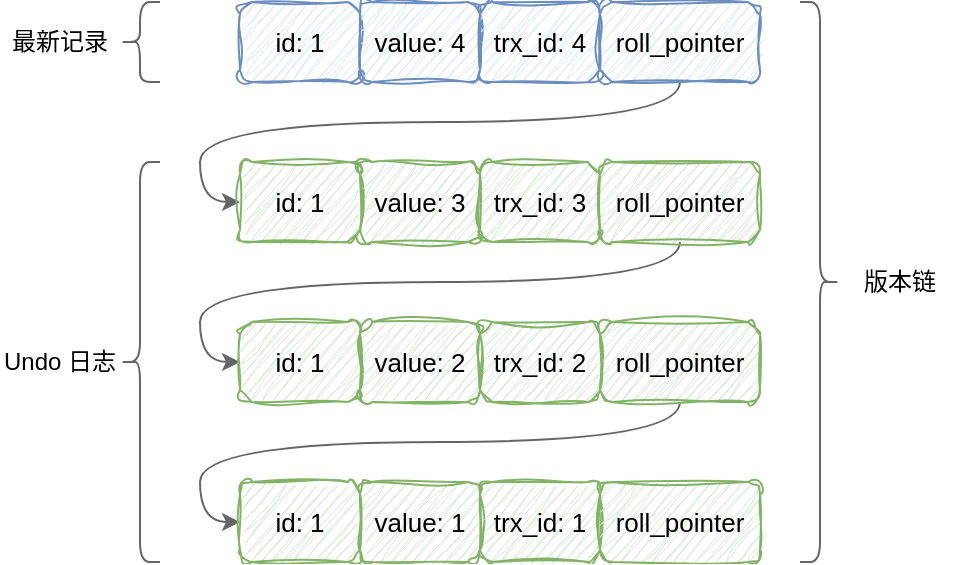 <mxfile version="22.0.4" type="github">
  <diagram id="C5RBs43oDa-KdzZeNtuy" name="Page-1">
    <mxGraphModel dx="1147" dy="574" grid="1" gridSize="10" guides="1" tooltips="1" connect="1" arrows="1" fold="1" page="1" pageScale="1" pageWidth="827" pageHeight="1169" math="0" shadow="0">
      <root>
        <mxCell id="WIyWlLk6GJQsqaUBKTNV-0" />
        <mxCell id="WIyWlLk6GJQsqaUBKTNV-1" parent="WIyWlLk6GJQsqaUBKTNV-0" />
        <mxCell id="WIyWlLk6GJQsqaUBKTNV-12" value="id: 1" style="rounded=1;whiteSpace=wrap;html=1;fontSize=13;glass=0;strokeWidth=1;shadow=0;sketch=1;curveFitting=1;jiggle=2;fillColor=#dae8fc;strokeColor=#6c8ebf;" parent="WIyWlLk6GJQsqaUBKTNV-1" vertex="1">
          <mxGeometry x="320" y="320" width="60" height="40" as="geometry" />
        </mxCell>
        <mxCell id="RlJUzleC6kAR68YvDBzZ-0" value="value: 4" style="rounded=1;whiteSpace=wrap;html=1;fontSize=13;glass=0;strokeWidth=1;shadow=0;sketch=1;curveFitting=1;jiggle=2;fillColor=#dae8fc;strokeColor=#6c8ebf;" vertex="1" parent="WIyWlLk6GJQsqaUBKTNV-1">
          <mxGeometry x="380" y="320" width="60" height="40" as="geometry" />
        </mxCell>
        <mxCell id="RlJUzleC6kAR68YvDBzZ-1" value="trx_id: 4" style="rounded=1;whiteSpace=wrap;html=1;fontSize=13;glass=0;strokeWidth=1;shadow=0;sketch=1;curveFitting=1;jiggle=2;fillColor=#dae8fc;strokeColor=#6c8ebf;" vertex="1" parent="WIyWlLk6GJQsqaUBKTNV-1">
          <mxGeometry x="440" y="320" width="60" height="40" as="geometry" />
        </mxCell>
        <mxCell id="RlJUzleC6kAR68YvDBzZ-13" style="edgeStyle=orthogonalEdgeStyle;orthogonalLoop=1;jettySize=auto;html=1;entryX=0;entryY=0.5;entryDx=0;entryDy=0;exitX=0.5;exitY=1;exitDx=0;exitDy=0;curved=1;fillColor=#f5f5f5;strokeColor=#666666;" edge="1" parent="WIyWlLk6GJQsqaUBKTNV-1" source="RlJUzleC6kAR68YvDBzZ-2" target="RlJUzleC6kAR68YvDBzZ-3">
          <mxGeometry relative="1" as="geometry" />
        </mxCell>
        <mxCell id="RlJUzleC6kAR68YvDBzZ-2" value="roll_pointer" style="rounded=1;whiteSpace=wrap;html=1;fontSize=13;glass=0;strokeWidth=1;shadow=0;sketch=1;curveFitting=1;jiggle=2;fillColor=#dae8fc;strokeColor=#6c8ebf;" vertex="1" parent="WIyWlLk6GJQsqaUBKTNV-1">
          <mxGeometry x="500" y="320" width="80" height="40" as="geometry" />
        </mxCell>
        <mxCell id="RlJUzleC6kAR68YvDBzZ-3" value="id: 1" style="rounded=1;whiteSpace=wrap;html=1;fontSize=13;glass=0;strokeWidth=1;shadow=0;sketch=1;curveFitting=1;jiggle=2;fillColor=#d5e8d4;strokeColor=#82b366;" vertex="1" parent="WIyWlLk6GJQsqaUBKTNV-1">
          <mxGeometry x="320" y="400" width="60" height="40" as="geometry" />
        </mxCell>
        <mxCell id="RlJUzleC6kAR68YvDBzZ-4" value="value: 3" style="rounded=1;whiteSpace=wrap;html=1;fontSize=13;glass=0;strokeWidth=1;shadow=0;sketch=1;curveFitting=1;jiggle=2;fillColor=#d5e8d4;strokeColor=#82b366;" vertex="1" parent="WIyWlLk6GJQsqaUBKTNV-1">
          <mxGeometry x="380" y="400" width="60" height="40" as="geometry" />
        </mxCell>
        <mxCell id="RlJUzleC6kAR68YvDBzZ-5" value="trx_id: 3" style="rounded=1;whiteSpace=wrap;html=1;fontSize=13;glass=0;strokeWidth=1;shadow=0;sketch=1;curveFitting=1;jiggle=2;fillColor=#d5e8d4;strokeColor=#82b366;" vertex="1" parent="WIyWlLk6GJQsqaUBKTNV-1">
          <mxGeometry x="440" y="400" width="60" height="40" as="geometry" />
        </mxCell>
        <mxCell id="RlJUzleC6kAR68YvDBzZ-14" style="edgeStyle=orthogonalEdgeStyle;orthogonalLoop=1;jettySize=auto;html=1;exitX=0.5;exitY=1;exitDx=0;exitDy=0;entryX=0;entryY=0.5;entryDx=0;entryDy=0;curved=1;fillColor=#f5f5f5;strokeColor=#666666;" edge="1" parent="WIyWlLk6GJQsqaUBKTNV-1" source="RlJUzleC6kAR68YvDBzZ-6" target="RlJUzleC6kAR68YvDBzZ-7">
          <mxGeometry relative="1" as="geometry" />
        </mxCell>
        <mxCell id="RlJUzleC6kAR68YvDBzZ-6" value="roll_pointer" style="rounded=1;whiteSpace=wrap;html=1;fontSize=13;glass=0;strokeWidth=1;shadow=0;fillColor=#d5e8d4;strokeColor=#82b366;sketch=1;curveFitting=1;jiggle=2;" vertex="1" parent="WIyWlLk6GJQsqaUBKTNV-1">
          <mxGeometry x="500" y="400" width="80" height="40" as="geometry" />
        </mxCell>
        <mxCell id="RlJUzleC6kAR68YvDBzZ-7" value="id: 1" style="rounded=1;whiteSpace=wrap;html=1;fontSize=13;glass=0;strokeWidth=1;shadow=0;sketch=1;curveFitting=1;jiggle=2;fillColor=#d5e8d4;strokeColor=#82b366;" vertex="1" parent="WIyWlLk6GJQsqaUBKTNV-1">
          <mxGeometry x="320" y="480" width="60" height="40" as="geometry" />
        </mxCell>
        <mxCell id="RlJUzleC6kAR68YvDBzZ-8" value="value: 2" style="rounded=1;whiteSpace=wrap;html=1;fontSize=13;glass=0;strokeWidth=1;shadow=0;sketch=1;curveFitting=1;jiggle=2;fillColor=#d5e8d4;strokeColor=#82b366;" vertex="1" parent="WIyWlLk6GJQsqaUBKTNV-1">
          <mxGeometry x="380" y="480" width="60" height="40" as="geometry" />
        </mxCell>
        <mxCell id="RlJUzleC6kAR68YvDBzZ-9" value="trx_id: 2" style="rounded=1;whiteSpace=wrap;html=1;fontSize=13;glass=0;strokeWidth=1;shadow=0;sketch=1;curveFitting=1;jiggle=2;fillColor=#d5e8d4;strokeColor=#82b366;" vertex="1" parent="WIyWlLk6GJQsqaUBKTNV-1">
          <mxGeometry x="440" y="480" width="60" height="40" as="geometry" />
        </mxCell>
        <mxCell id="RlJUzleC6kAR68YvDBzZ-19" style="edgeStyle=orthogonalEdgeStyle;orthogonalLoop=1;jettySize=auto;html=1;exitX=0.5;exitY=1;exitDx=0;exitDy=0;entryX=0;entryY=0.5;entryDx=0;entryDy=0;curved=1;fillColor=#f5f5f5;strokeColor=#666666;" edge="1" parent="WIyWlLk6GJQsqaUBKTNV-1" source="RlJUzleC6kAR68YvDBzZ-10" target="RlJUzleC6kAR68YvDBzZ-15">
          <mxGeometry relative="1" as="geometry" />
        </mxCell>
        <mxCell id="RlJUzleC6kAR68YvDBzZ-10" value="roll_pointer" style="rounded=1;whiteSpace=wrap;html=1;fontSize=13;glass=0;strokeWidth=1;shadow=0;sketch=1;curveFitting=1;jiggle=2;fillColor=#d5e8d4;strokeColor=#82b366;" vertex="1" parent="WIyWlLk6GJQsqaUBKTNV-1">
          <mxGeometry x="500" y="480" width="80" height="40" as="geometry" />
        </mxCell>
        <mxCell id="RlJUzleC6kAR68YvDBzZ-15" value="id: 1" style="rounded=1;whiteSpace=wrap;html=1;fontSize=13;glass=0;strokeWidth=1;shadow=0;sketch=1;curveFitting=1;jiggle=2;fillColor=#d5e8d4;strokeColor=#82b366;" vertex="1" parent="WIyWlLk6GJQsqaUBKTNV-1">
          <mxGeometry x="320" y="560" width="60" height="40" as="geometry" />
        </mxCell>
        <mxCell id="RlJUzleC6kAR68YvDBzZ-16" value="value: 1" style="rounded=1;whiteSpace=wrap;html=1;fontSize=13;glass=0;strokeWidth=1;shadow=0;sketch=1;curveFitting=1;jiggle=2;fillColor=#d5e8d4;strokeColor=#82b366;" vertex="1" parent="WIyWlLk6GJQsqaUBKTNV-1">
          <mxGeometry x="380" y="560" width="60" height="40" as="geometry" />
        </mxCell>
        <mxCell id="RlJUzleC6kAR68YvDBzZ-17" value="trx_id: 1" style="rounded=1;whiteSpace=wrap;html=1;fontSize=13;glass=0;strokeWidth=1;shadow=0;sketch=1;curveFitting=1;jiggle=2;fillColor=#d5e8d4;strokeColor=#82b366;" vertex="1" parent="WIyWlLk6GJQsqaUBKTNV-1">
          <mxGeometry x="440" y="560" width="60" height="40" as="geometry" />
        </mxCell>
        <mxCell id="RlJUzleC6kAR68YvDBzZ-18" value="roll_pointer" style="rounded=1;whiteSpace=wrap;html=1;fontSize=13;glass=0;strokeWidth=1;shadow=0;sketch=1;curveFitting=1;jiggle=2;fillColor=#d5e8d4;strokeColor=#82b366;" vertex="1" parent="WIyWlLk6GJQsqaUBKTNV-1">
          <mxGeometry x="500" y="560" width="80" height="40" as="geometry" />
        </mxCell>
        <mxCell id="RlJUzleC6kAR68YvDBzZ-20" value="" style="shape=curlyBracket;whiteSpace=wrap;html=1;rounded=1;labelPosition=left;verticalLabelPosition=middle;align=right;verticalAlign=middle;fillColor=#f5f5f5;fontColor=#333333;strokeColor=#666666;" vertex="1" parent="WIyWlLk6GJQsqaUBKTNV-1">
          <mxGeometry x="260" y="400" width="20" height="200" as="geometry" />
        </mxCell>
        <mxCell id="RlJUzleC6kAR68YvDBzZ-21" value="" style="shape=curlyBracket;whiteSpace=wrap;html=1;rounded=1;labelPosition=left;verticalLabelPosition=middle;align=right;verticalAlign=middle;fillColor=#f5f5f5;fontColor=#333333;strokeColor=#666666;" vertex="1" parent="WIyWlLk6GJQsqaUBKTNV-1">
          <mxGeometry x="260" y="320" width="20" height="40" as="geometry" />
        </mxCell>
        <mxCell id="RlJUzleC6kAR68YvDBzZ-22" value="" style="shape=curlyBracket;whiteSpace=wrap;html=1;rounded=1;flipH=1;labelPosition=right;verticalLabelPosition=middle;align=left;verticalAlign=middle;fillColor=#f5f5f5;fontColor=#333333;strokeColor=#666666;" vertex="1" parent="WIyWlLk6GJQsqaUBKTNV-1">
          <mxGeometry x="600" y="320" width="20" height="280" as="geometry" />
        </mxCell>
        <mxCell id="RlJUzleC6kAR68YvDBzZ-24" value="最新记录" style="text;html=1;strokeColor=none;fillColor=none;align=center;verticalAlign=middle;whiteSpace=wrap;rounded=0;" vertex="1" parent="WIyWlLk6GJQsqaUBKTNV-1">
          <mxGeometry x="200" y="325" width="60" height="30" as="geometry" />
        </mxCell>
        <mxCell id="RlJUzleC6kAR68YvDBzZ-25" value="Undo 日志" style="text;html=1;strokeColor=none;fillColor=none;align=center;verticalAlign=middle;whiteSpace=wrap;rounded=0;" vertex="1" parent="WIyWlLk6GJQsqaUBKTNV-1">
          <mxGeometry x="200" y="485" width="60" height="30" as="geometry" />
        </mxCell>
        <mxCell id="RlJUzleC6kAR68YvDBzZ-26" value="版本链" style="text;html=1;strokeColor=none;fillColor=none;align=center;verticalAlign=middle;whiteSpace=wrap;rounded=0;" vertex="1" parent="WIyWlLk6GJQsqaUBKTNV-1">
          <mxGeometry x="620" y="445" width="60" height="30" as="geometry" />
        </mxCell>
      </root>
    </mxGraphModel>
  </diagram>
</mxfile>
